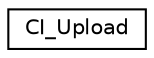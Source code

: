 digraph "Graphical Class Hierarchy"
{
  edge [fontname="Helvetica",fontsize="10",labelfontname="Helvetica",labelfontsize="10"];
  node [fontname="Helvetica",fontsize="10",shape=record];
  rankdir="LR";
  Node1 [label="CI_Upload",height=0.2,width=0.4,color="black", fillcolor="white", style="filled",URL="$class_c_i___upload.html"];
}
